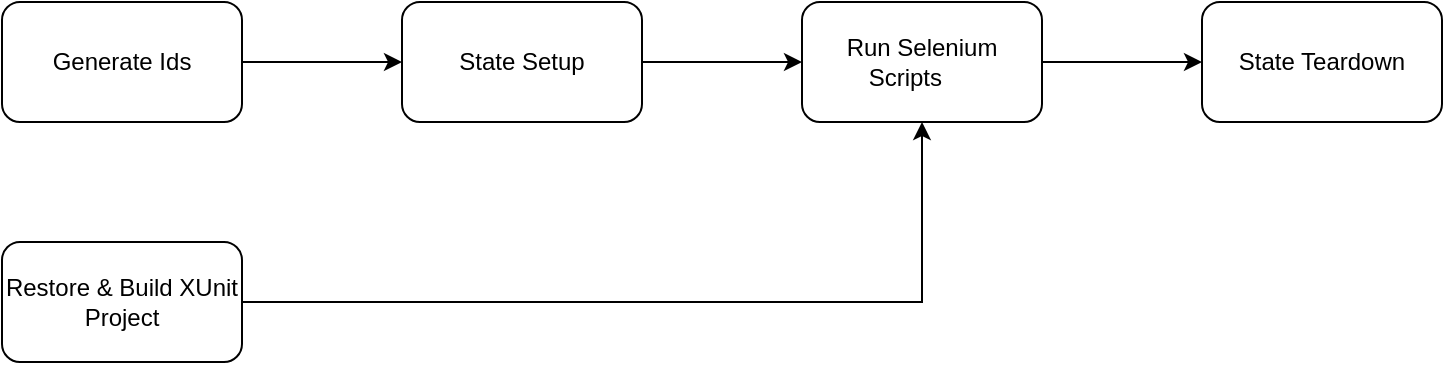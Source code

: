 <mxfile version="24.0.4" type="device">
  <diagram name="Page-1" id="0EYaEhoW5f1kIf9o_XHF">
    <mxGraphModel dx="2058" dy="1180" grid="1" gridSize="10" guides="1" tooltips="1" connect="1" arrows="1" fold="1" page="1" pageScale="1" pageWidth="850" pageHeight="1100" math="0" shadow="0">
      <root>
        <mxCell id="0" />
        <mxCell id="1" parent="0" />
        <mxCell id="VB43u5993AOcRyc0JKnX-6" style="edgeStyle=orthogonalEdgeStyle;rounded=0;orthogonalLoop=1;jettySize=auto;html=1;" edge="1" parent="1" source="VB43u5993AOcRyc0JKnX-1" target="VB43u5993AOcRyc0JKnX-3">
          <mxGeometry relative="1" as="geometry" />
        </mxCell>
        <mxCell id="VB43u5993AOcRyc0JKnX-1" value="Generate Ids" style="rounded=1;whiteSpace=wrap;html=1;" vertex="1" parent="1">
          <mxGeometry x="40" y="280" width="120" height="60" as="geometry" />
        </mxCell>
        <mxCell id="VB43u5993AOcRyc0JKnX-9" style="edgeStyle=orthogonalEdgeStyle;rounded=0;orthogonalLoop=1;jettySize=auto;html=1;" edge="1" parent="1" source="VB43u5993AOcRyc0JKnX-2" target="VB43u5993AOcRyc0JKnX-4">
          <mxGeometry relative="1" as="geometry" />
        </mxCell>
        <mxCell id="VB43u5993AOcRyc0JKnX-2" value="Restore &amp;amp; Build XUnit Project" style="rounded=1;whiteSpace=wrap;html=1;" vertex="1" parent="1">
          <mxGeometry x="40" y="400" width="120" height="60" as="geometry" />
        </mxCell>
        <mxCell id="VB43u5993AOcRyc0JKnX-7" style="edgeStyle=orthogonalEdgeStyle;rounded=0;orthogonalLoop=1;jettySize=auto;html=1;" edge="1" parent="1" source="VB43u5993AOcRyc0JKnX-3" target="VB43u5993AOcRyc0JKnX-4">
          <mxGeometry relative="1" as="geometry" />
        </mxCell>
        <mxCell id="VB43u5993AOcRyc0JKnX-3" value="State Setup" style="rounded=1;whiteSpace=wrap;html=1;" vertex="1" parent="1">
          <mxGeometry x="240" y="280" width="120" height="60" as="geometry" />
        </mxCell>
        <mxCell id="VB43u5993AOcRyc0JKnX-8" style="edgeStyle=orthogonalEdgeStyle;rounded=0;orthogonalLoop=1;jettySize=auto;html=1;" edge="1" parent="1" source="VB43u5993AOcRyc0JKnX-4" target="VB43u5993AOcRyc0JKnX-5">
          <mxGeometry relative="1" as="geometry" />
        </mxCell>
        <mxCell id="VB43u5993AOcRyc0JKnX-4" value="Run Selenium Scripts&lt;span style=&quot;white-space: pre;&quot;&gt;&#x9;&lt;/span&gt;" style="rounded=1;whiteSpace=wrap;html=1;" vertex="1" parent="1">
          <mxGeometry x="440" y="280" width="120" height="60" as="geometry" />
        </mxCell>
        <mxCell id="VB43u5993AOcRyc0JKnX-5" value="State Teardown" style="rounded=1;whiteSpace=wrap;html=1;" vertex="1" parent="1">
          <mxGeometry x="640" y="280" width="120" height="60" as="geometry" />
        </mxCell>
      </root>
    </mxGraphModel>
  </diagram>
</mxfile>
